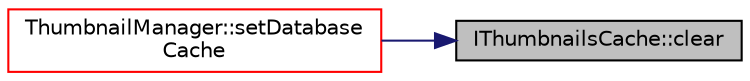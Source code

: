digraph "IThumbnailsCache::clear"
{
 // LATEX_PDF_SIZE
  edge [fontname="Helvetica",fontsize="10",labelfontname="Helvetica",labelfontsize="10"];
  node [fontname="Helvetica",fontsize="10",shape=record];
  rankdir="RL";
  Node1 [label="IThumbnailsCache::clear",height=0.2,width=0.4,color="black", fillcolor="grey75", style="filled", fontcolor="black",tooltip=" "];
  Node1 -> Node2 [dir="back",color="midnightblue",fontsize="10",style="solid",fontname="Helvetica"];
  Node2 [label="ThumbnailManager::setDatabase\lCache",height=0.2,width=0.4,color="red", fillcolor="white", style="filled",URL="$class_thumbnail_manager.html#a7fddd8eddd5597aa1544b96cbc8d9054",tooltip=" "];
}
